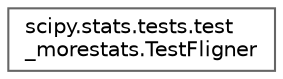 digraph "Graphical Class Hierarchy"
{
 // LATEX_PDF_SIZE
  bgcolor="transparent";
  edge [fontname=Helvetica,fontsize=10,labelfontname=Helvetica,labelfontsize=10];
  node [fontname=Helvetica,fontsize=10,shape=box,height=0.2,width=0.4];
  rankdir="LR";
  Node0 [id="Node000000",label="scipy.stats.tests.test\l_morestats.TestFligner",height=0.2,width=0.4,color="grey40", fillcolor="white", style="filled",URL="$d0/de5/classscipy_1_1stats_1_1tests_1_1test__morestats_1_1TestFligner.html",tooltip=" "];
}
